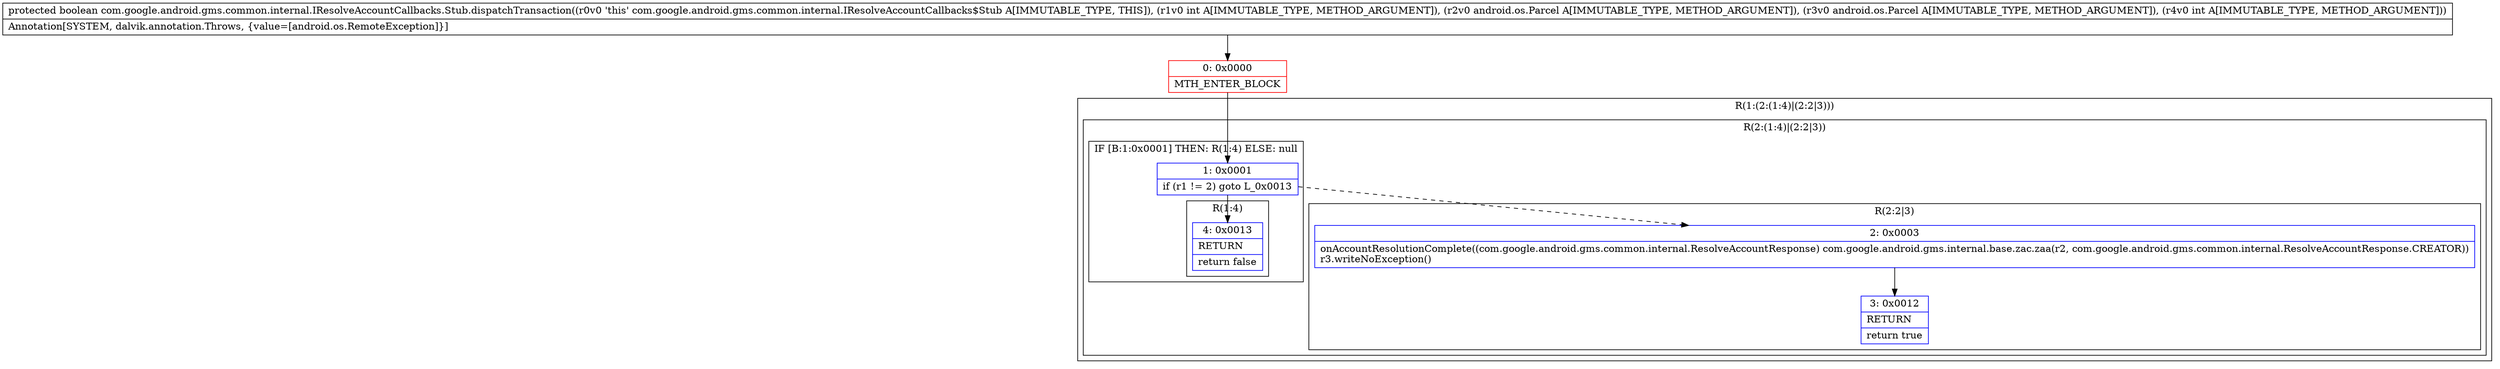 digraph "CFG forcom.google.android.gms.common.internal.IResolveAccountCallbacks.Stub.dispatchTransaction(ILandroid\/os\/Parcel;Landroid\/os\/Parcel;I)Z" {
subgraph cluster_Region_1019470291 {
label = "R(1:(2:(1:4)|(2:2|3)))";
node [shape=record,color=blue];
subgraph cluster_Region_72548417 {
label = "R(2:(1:4)|(2:2|3))";
node [shape=record,color=blue];
subgraph cluster_IfRegion_582234655 {
label = "IF [B:1:0x0001] THEN: R(1:4) ELSE: null";
node [shape=record,color=blue];
Node_1 [shape=record,label="{1\:\ 0x0001|if (r1 != 2) goto L_0x0013\l}"];
subgraph cluster_Region_1719243182 {
label = "R(1:4)";
node [shape=record,color=blue];
Node_4 [shape=record,label="{4\:\ 0x0013|RETURN\l|return false\l}"];
}
}
subgraph cluster_Region_1159150027 {
label = "R(2:2|3)";
node [shape=record,color=blue];
Node_2 [shape=record,label="{2\:\ 0x0003|onAccountResolutionComplete((com.google.android.gms.common.internal.ResolveAccountResponse) com.google.android.gms.internal.base.zac.zaa(r2, com.google.android.gms.common.internal.ResolveAccountResponse.CREATOR))\lr3.writeNoException()\l}"];
Node_3 [shape=record,label="{3\:\ 0x0012|RETURN\l|return true\l}"];
}
}
}
Node_0 [shape=record,color=red,label="{0\:\ 0x0000|MTH_ENTER_BLOCK\l}"];
MethodNode[shape=record,label="{protected boolean com.google.android.gms.common.internal.IResolveAccountCallbacks.Stub.dispatchTransaction((r0v0 'this' com.google.android.gms.common.internal.IResolveAccountCallbacks$Stub A[IMMUTABLE_TYPE, THIS]), (r1v0 int A[IMMUTABLE_TYPE, METHOD_ARGUMENT]), (r2v0 android.os.Parcel A[IMMUTABLE_TYPE, METHOD_ARGUMENT]), (r3v0 android.os.Parcel A[IMMUTABLE_TYPE, METHOD_ARGUMENT]), (r4v0 int A[IMMUTABLE_TYPE, METHOD_ARGUMENT]))  | Annotation[SYSTEM, dalvik.annotation.Throws, \{value=[android.os.RemoteException]\}]\l}"];
MethodNode -> Node_0;
Node_1 -> Node_2[style=dashed];
Node_1 -> Node_4;
Node_2 -> Node_3;
Node_0 -> Node_1;
}

